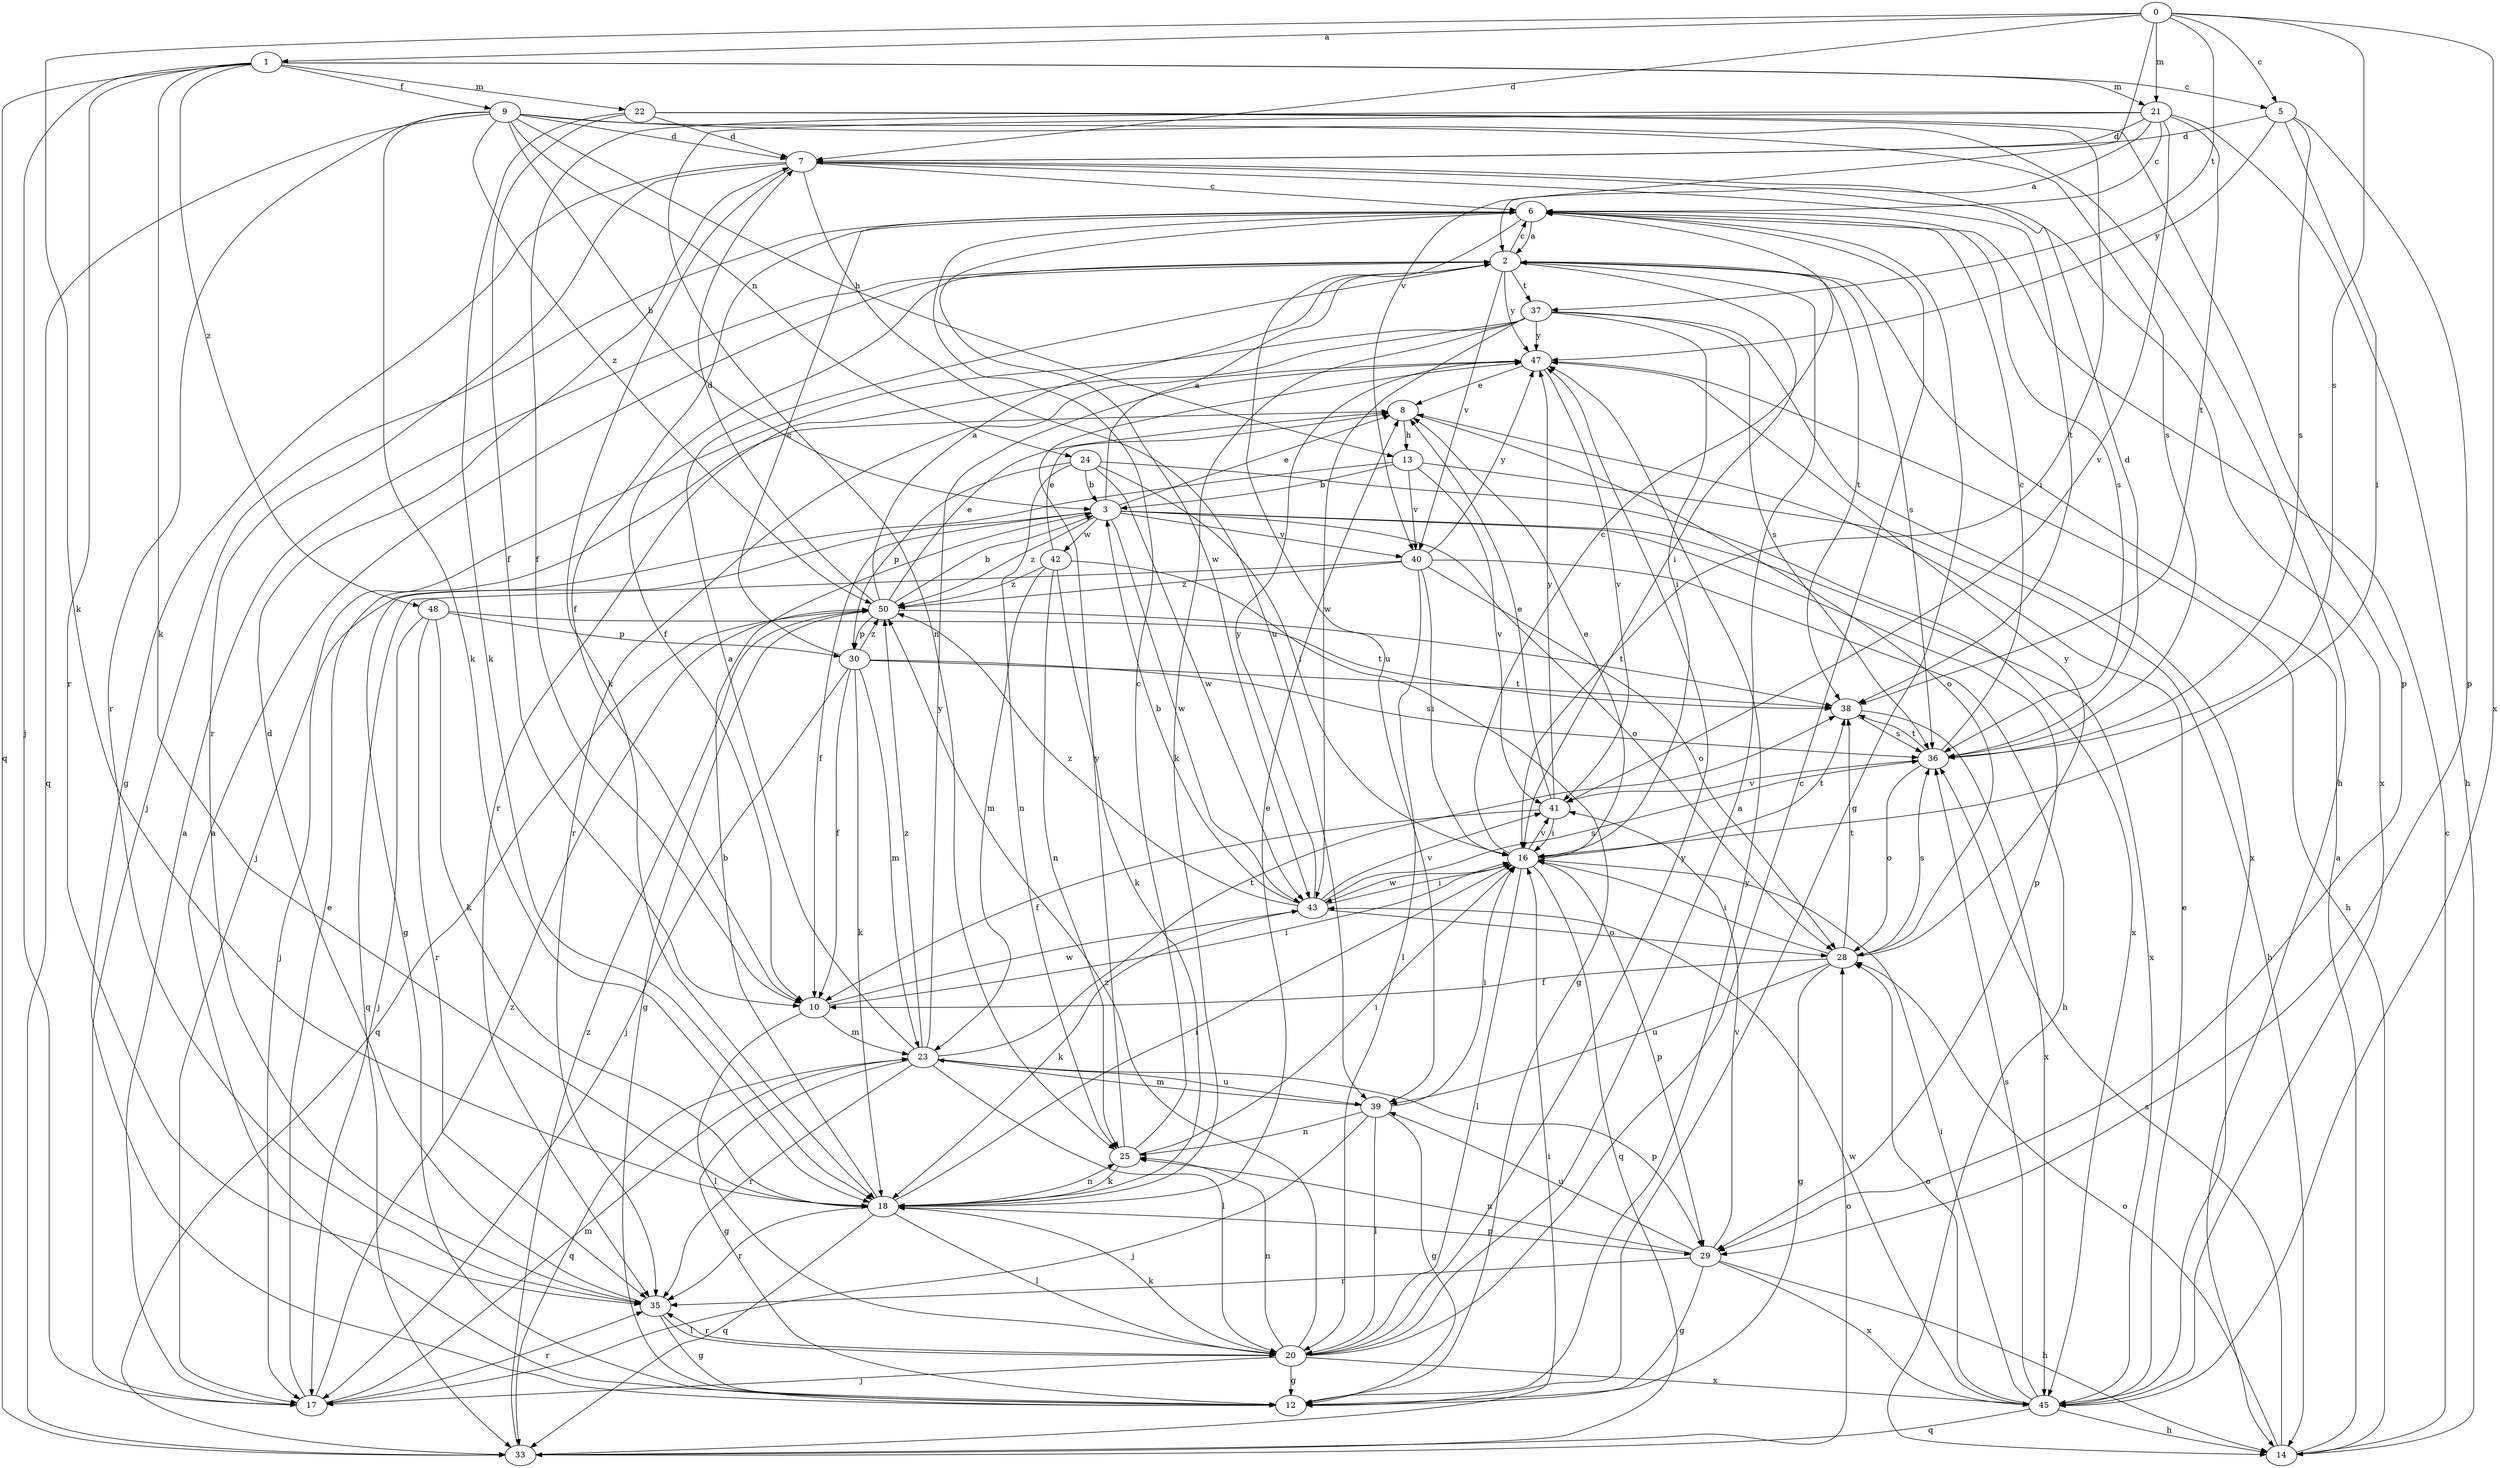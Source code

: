 strict digraph  {
0;
1;
2;
3;
5;
6;
7;
8;
9;
10;
12;
13;
14;
16;
17;
18;
20;
21;
22;
23;
24;
25;
28;
29;
30;
33;
35;
36;
37;
38;
39;
40;
41;
42;
43;
45;
47;
48;
50;
0 -> 1  [label=a];
0 -> 5  [label=c];
0 -> 7  [label=d];
0 -> 18  [label=k];
0 -> 21  [label=m];
0 -> 36  [label=s];
0 -> 37  [label=t];
0 -> 40  [label=v];
0 -> 45  [label=x];
1 -> 5  [label=c];
1 -> 9  [label=f];
1 -> 17  [label=j];
1 -> 18  [label=k];
1 -> 21  [label=m];
1 -> 22  [label=m];
1 -> 33  [label=q];
1 -> 35  [label=r];
1 -> 48  [label=z];
2 -> 6  [label=c];
2 -> 10  [label=f];
2 -> 16  [label=i];
2 -> 36  [label=s];
2 -> 37  [label=t];
2 -> 38  [label=t];
2 -> 40  [label=v];
2 -> 47  [label=y];
3 -> 2  [label=a];
3 -> 8  [label=e];
3 -> 10  [label=f];
3 -> 17  [label=j];
3 -> 28  [label=o];
3 -> 29  [label=p];
3 -> 40  [label=v];
3 -> 42  [label=w];
3 -> 43  [label=w];
3 -> 45  [label=x];
3 -> 50  [label=z];
5 -> 7  [label=d];
5 -> 16  [label=i];
5 -> 29  [label=p];
5 -> 36  [label=s];
5 -> 47  [label=y];
6 -> 2  [label=a];
6 -> 10  [label=f];
6 -> 12  [label=g];
6 -> 17  [label=j];
6 -> 36  [label=s];
6 -> 39  [label=u];
6 -> 43  [label=w];
7 -> 6  [label=c];
7 -> 12  [label=g];
7 -> 18  [label=k];
7 -> 35  [label=r];
7 -> 38  [label=t];
7 -> 39  [label=u];
7 -> 45  [label=x];
8 -> 13  [label=h];
8 -> 28  [label=o];
9 -> 3  [label=b];
9 -> 7  [label=d];
9 -> 13  [label=h];
9 -> 14  [label=h];
9 -> 18  [label=k];
9 -> 24  [label=n];
9 -> 33  [label=q];
9 -> 35  [label=r];
9 -> 36  [label=s];
9 -> 50  [label=z];
10 -> 16  [label=i];
10 -> 20  [label=l];
10 -> 23  [label=m];
10 -> 43  [label=w];
12 -> 2  [label=a];
12 -> 47  [label=y];
13 -> 3  [label=b];
13 -> 12  [label=g];
13 -> 14  [label=h];
13 -> 40  [label=v];
13 -> 41  [label=v];
14 -> 2  [label=a];
14 -> 6  [label=c];
14 -> 28  [label=o];
14 -> 36  [label=s];
16 -> 6  [label=c];
16 -> 8  [label=e];
16 -> 20  [label=l];
16 -> 29  [label=p];
16 -> 33  [label=q];
16 -> 38  [label=t];
16 -> 41  [label=v];
16 -> 43  [label=w];
17 -> 2  [label=a];
17 -> 8  [label=e];
17 -> 23  [label=m];
17 -> 35  [label=r];
17 -> 50  [label=z];
18 -> 3  [label=b];
18 -> 8  [label=e];
18 -> 16  [label=i];
18 -> 20  [label=l];
18 -> 25  [label=n];
18 -> 29  [label=p];
18 -> 33  [label=q];
18 -> 35  [label=r];
20 -> 2  [label=a];
20 -> 6  [label=c];
20 -> 12  [label=g];
20 -> 17  [label=j];
20 -> 18  [label=k];
20 -> 25  [label=n];
20 -> 35  [label=r];
20 -> 45  [label=x];
20 -> 47  [label=y];
20 -> 50  [label=z];
21 -> 2  [label=a];
21 -> 6  [label=c];
21 -> 7  [label=d];
21 -> 10  [label=f];
21 -> 14  [label=h];
21 -> 25  [label=n];
21 -> 38  [label=t];
21 -> 41  [label=v];
22 -> 7  [label=d];
22 -> 10  [label=f];
22 -> 16  [label=i];
22 -> 18  [label=k];
22 -> 29  [label=p];
23 -> 2  [label=a];
23 -> 12  [label=g];
23 -> 20  [label=l];
23 -> 29  [label=p];
23 -> 33  [label=q];
23 -> 35  [label=r];
23 -> 38  [label=t];
23 -> 39  [label=u];
23 -> 47  [label=y];
23 -> 50  [label=z];
24 -> 3  [label=b];
24 -> 16  [label=i];
24 -> 25  [label=n];
24 -> 30  [label=p];
24 -> 43  [label=w];
24 -> 45  [label=x];
25 -> 6  [label=c];
25 -> 16  [label=i];
25 -> 18  [label=k];
25 -> 47  [label=y];
28 -> 10  [label=f];
28 -> 12  [label=g];
28 -> 16  [label=i];
28 -> 36  [label=s];
28 -> 38  [label=t];
28 -> 39  [label=u];
28 -> 47  [label=y];
29 -> 12  [label=g];
29 -> 14  [label=h];
29 -> 25  [label=n];
29 -> 35  [label=r];
29 -> 39  [label=u];
29 -> 41  [label=v];
29 -> 45  [label=x];
30 -> 6  [label=c];
30 -> 10  [label=f];
30 -> 17  [label=j];
30 -> 18  [label=k];
30 -> 23  [label=m];
30 -> 36  [label=s];
30 -> 38  [label=t];
30 -> 50  [label=z];
33 -> 16  [label=i];
33 -> 28  [label=o];
33 -> 50  [label=z];
35 -> 7  [label=d];
35 -> 12  [label=g];
35 -> 20  [label=l];
36 -> 6  [label=c];
36 -> 7  [label=d];
36 -> 28  [label=o];
36 -> 38  [label=t];
36 -> 41  [label=v];
37 -> 16  [label=i];
37 -> 17  [label=j];
37 -> 18  [label=k];
37 -> 35  [label=r];
37 -> 36  [label=s];
37 -> 43  [label=w];
37 -> 45  [label=x];
37 -> 47  [label=y];
38 -> 36  [label=s];
38 -> 45  [label=x];
39 -> 12  [label=g];
39 -> 16  [label=i];
39 -> 17  [label=j];
39 -> 20  [label=l];
39 -> 23  [label=m];
39 -> 25  [label=n];
40 -> 14  [label=h];
40 -> 16  [label=i];
40 -> 20  [label=l];
40 -> 28  [label=o];
40 -> 33  [label=q];
40 -> 47  [label=y];
40 -> 50  [label=z];
41 -> 8  [label=e];
41 -> 10  [label=f];
41 -> 16  [label=i];
41 -> 47  [label=y];
42 -> 8  [label=e];
42 -> 12  [label=g];
42 -> 18  [label=k];
42 -> 23  [label=m];
42 -> 25  [label=n];
42 -> 50  [label=z];
43 -> 3  [label=b];
43 -> 16  [label=i];
43 -> 18  [label=k];
43 -> 28  [label=o];
43 -> 36  [label=s];
43 -> 41  [label=v];
43 -> 47  [label=y];
43 -> 50  [label=z];
45 -> 8  [label=e];
45 -> 14  [label=h];
45 -> 16  [label=i];
45 -> 28  [label=o];
45 -> 33  [label=q];
45 -> 36  [label=s];
45 -> 43  [label=w];
47 -> 8  [label=e];
47 -> 14  [label=h];
47 -> 35  [label=r];
47 -> 41  [label=v];
48 -> 17  [label=j];
48 -> 18  [label=k];
48 -> 30  [label=p];
48 -> 35  [label=r];
48 -> 38  [label=t];
50 -> 2  [label=a];
50 -> 3  [label=b];
50 -> 7  [label=d];
50 -> 8  [label=e];
50 -> 12  [label=g];
50 -> 30  [label=p];
50 -> 33  [label=q];
50 -> 38  [label=t];
}
